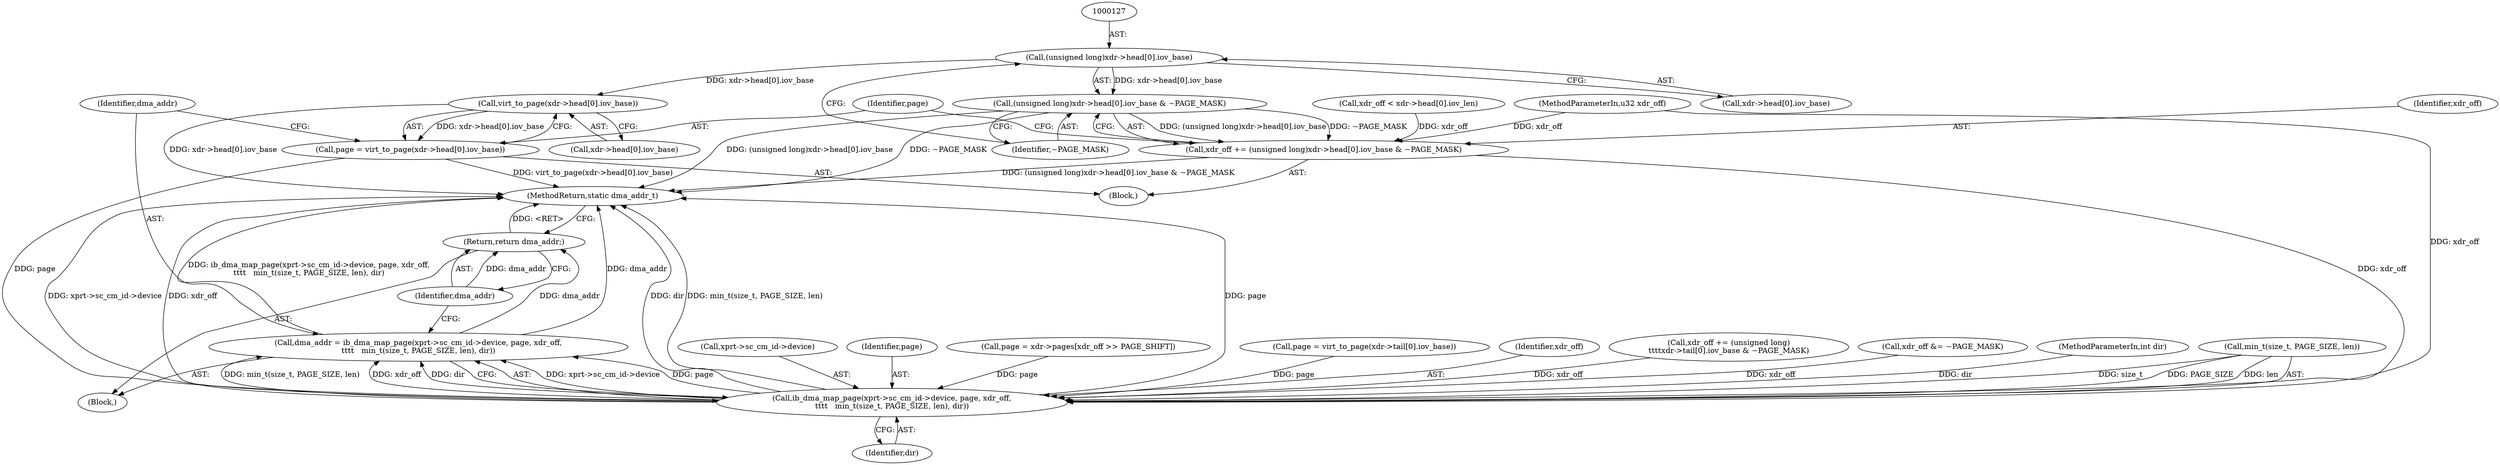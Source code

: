 digraph "1_linux_c70422f760c120480fee4de6c38804c72aa26bc1_31@array" {
"1000126" [label="(Call,(unsigned long)xdr->head[0].iov_base)"];
"1000125" [label="(Call,(unsigned long)xdr->head[0].iov_base & ~PAGE_MASK)"];
"1000123" [label="(Call,xdr_off += (unsigned long)xdr->head[0].iov_base & ~PAGE_MASK)"];
"1000213" [label="(Call,ib_dma_map_page(xprt->sc_cm_id->device, page, xdr_off,\n\t\t\t\t   min_t(size_t, PAGE_SIZE, len), dir))"];
"1000211" [label="(Call,dma_addr = ib_dma_map_page(xprt->sc_cm_id->device, page, xdr_off,\n\t\t\t\t   min_t(size_t, PAGE_SIZE, len), dir))"];
"1000226" [label="(Return,return dma_addr;)"];
"1000138" [label="(Call,virt_to_page(xdr->head[0].iov_base))"];
"1000136" [label="(Call,page = virt_to_page(xdr->head[0].iov_base))"];
"1000214" [label="(Call,xprt->sc_cm_id->device)"];
"1000219" [label="(Identifier,page)"];
"1000213" [label="(Call,ib_dma_map_page(xprt->sc_cm_id->device, page, xdr_off,\n\t\t\t\t   min_t(size_t, PAGE_SIZE, len), dir))"];
"1000139" [label="(Call,xdr->head[0].iov_base)"];
"1000211" [label="(Call,dma_addr = ib_dma_map_page(xprt->sc_cm_id->device, page, xdr_off,\n\t\t\t\t   min_t(size_t, PAGE_SIZE, len), dir))"];
"1000113" [label="(Call,xdr_off < xdr->head[0].iov_len)"];
"1000169" [label="(Call,page = xdr->pages[xdr_off >> PAGE_SHIFT])"];
"1000106" [label="(MethodParameterIn,u32 xdr_off)"];
"1000212" [label="(Identifier,dma_addr)"];
"1000125" [label="(Call,(unsigned long)xdr->head[0].iov_base & ~PAGE_MASK)"];
"1000201" [label="(Call,page = virt_to_page(xdr->tail[0].iov_base))"];
"1000122" [label="(Block,)"];
"1000126" [label="(Call,(unsigned long)xdr->head[0].iov_base)"];
"1000220" [label="(Identifier,xdr_off)"];
"1000226" [label="(Return,return dma_addr;)"];
"1000135" [label="(Identifier,~PAGE_MASK)"];
"1000123" [label="(Call,xdr_off += (unsigned long)xdr->head[0].iov_base & ~PAGE_MASK)"];
"1000128" [label="(Call,xdr->head[0].iov_base)"];
"1000124" [label="(Identifier,xdr_off)"];
"1000136" [label="(Call,page = virt_to_page(xdr->head[0].iov_base))"];
"1000228" [label="(MethodReturn,static dma_addr_t)"];
"1000188" [label="(Call,xdr_off += (unsigned long)\n\t\t\t\txdr->tail[0].iov_base & ~PAGE_MASK)"];
"1000227" [label="(Identifier,dma_addr)"];
"1000109" [label="(Block,)"];
"1000178" [label="(Call,xdr_off &= ~PAGE_MASK)"];
"1000138" [label="(Call,virt_to_page(xdr->head[0].iov_base))"];
"1000225" [label="(Identifier,dir)"];
"1000137" [label="(Identifier,page)"];
"1000108" [label="(MethodParameterIn,int dir)"];
"1000221" [label="(Call,min_t(size_t, PAGE_SIZE, len))"];
"1000126" -> "1000125"  [label="AST: "];
"1000126" -> "1000128"  [label="CFG: "];
"1000127" -> "1000126"  [label="AST: "];
"1000128" -> "1000126"  [label="AST: "];
"1000135" -> "1000126"  [label="CFG: "];
"1000126" -> "1000125"  [label="DDG: xdr->head[0].iov_base"];
"1000126" -> "1000138"  [label="DDG: xdr->head[0].iov_base"];
"1000125" -> "1000123"  [label="AST: "];
"1000125" -> "1000135"  [label="CFG: "];
"1000135" -> "1000125"  [label="AST: "];
"1000123" -> "1000125"  [label="CFG: "];
"1000125" -> "1000228"  [label="DDG: (unsigned long)xdr->head[0].iov_base"];
"1000125" -> "1000228"  [label="DDG: ~PAGE_MASK"];
"1000125" -> "1000123"  [label="DDG: (unsigned long)xdr->head[0].iov_base"];
"1000125" -> "1000123"  [label="DDG: ~PAGE_MASK"];
"1000123" -> "1000122"  [label="AST: "];
"1000124" -> "1000123"  [label="AST: "];
"1000137" -> "1000123"  [label="CFG: "];
"1000123" -> "1000228"  [label="DDG: (unsigned long)xdr->head[0].iov_base & ~PAGE_MASK"];
"1000113" -> "1000123"  [label="DDG: xdr_off"];
"1000106" -> "1000123"  [label="DDG: xdr_off"];
"1000123" -> "1000213"  [label="DDG: xdr_off"];
"1000213" -> "1000211"  [label="AST: "];
"1000213" -> "1000225"  [label="CFG: "];
"1000214" -> "1000213"  [label="AST: "];
"1000219" -> "1000213"  [label="AST: "];
"1000220" -> "1000213"  [label="AST: "];
"1000221" -> "1000213"  [label="AST: "];
"1000225" -> "1000213"  [label="AST: "];
"1000211" -> "1000213"  [label="CFG: "];
"1000213" -> "1000228"  [label="DDG: dir"];
"1000213" -> "1000228"  [label="DDG: min_t(size_t, PAGE_SIZE, len)"];
"1000213" -> "1000228"  [label="DDG: page"];
"1000213" -> "1000228"  [label="DDG: xprt->sc_cm_id->device"];
"1000213" -> "1000228"  [label="DDG: xdr_off"];
"1000213" -> "1000211"  [label="DDG: xprt->sc_cm_id->device"];
"1000213" -> "1000211"  [label="DDG: page"];
"1000213" -> "1000211"  [label="DDG: min_t(size_t, PAGE_SIZE, len)"];
"1000213" -> "1000211"  [label="DDG: xdr_off"];
"1000213" -> "1000211"  [label="DDG: dir"];
"1000169" -> "1000213"  [label="DDG: page"];
"1000136" -> "1000213"  [label="DDG: page"];
"1000201" -> "1000213"  [label="DDG: page"];
"1000178" -> "1000213"  [label="DDG: xdr_off"];
"1000188" -> "1000213"  [label="DDG: xdr_off"];
"1000106" -> "1000213"  [label="DDG: xdr_off"];
"1000221" -> "1000213"  [label="DDG: size_t"];
"1000221" -> "1000213"  [label="DDG: PAGE_SIZE"];
"1000221" -> "1000213"  [label="DDG: len"];
"1000108" -> "1000213"  [label="DDG: dir"];
"1000211" -> "1000109"  [label="AST: "];
"1000212" -> "1000211"  [label="AST: "];
"1000227" -> "1000211"  [label="CFG: "];
"1000211" -> "1000228"  [label="DDG: dma_addr"];
"1000211" -> "1000228"  [label="DDG: ib_dma_map_page(xprt->sc_cm_id->device, page, xdr_off,\n\t\t\t\t   min_t(size_t, PAGE_SIZE, len), dir)"];
"1000211" -> "1000226"  [label="DDG: dma_addr"];
"1000226" -> "1000109"  [label="AST: "];
"1000226" -> "1000227"  [label="CFG: "];
"1000227" -> "1000226"  [label="AST: "];
"1000228" -> "1000226"  [label="CFG: "];
"1000226" -> "1000228"  [label="DDG: <RET>"];
"1000227" -> "1000226"  [label="DDG: dma_addr"];
"1000138" -> "1000136"  [label="AST: "];
"1000138" -> "1000139"  [label="CFG: "];
"1000139" -> "1000138"  [label="AST: "];
"1000136" -> "1000138"  [label="CFG: "];
"1000138" -> "1000228"  [label="DDG: xdr->head[0].iov_base"];
"1000138" -> "1000136"  [label="DDG: xdr->head[0].iov_base"];
"1000136" -> "1000122"  [label="AST: "];
"1000137" -> "1000136"  [label="AST: "];
"1000212" -> "1000136"  [label="CFG: "];
"1000136" -> "1000228"  [label="DDG: virt_to_page(xdr->head[0].iov_base)"];
}
